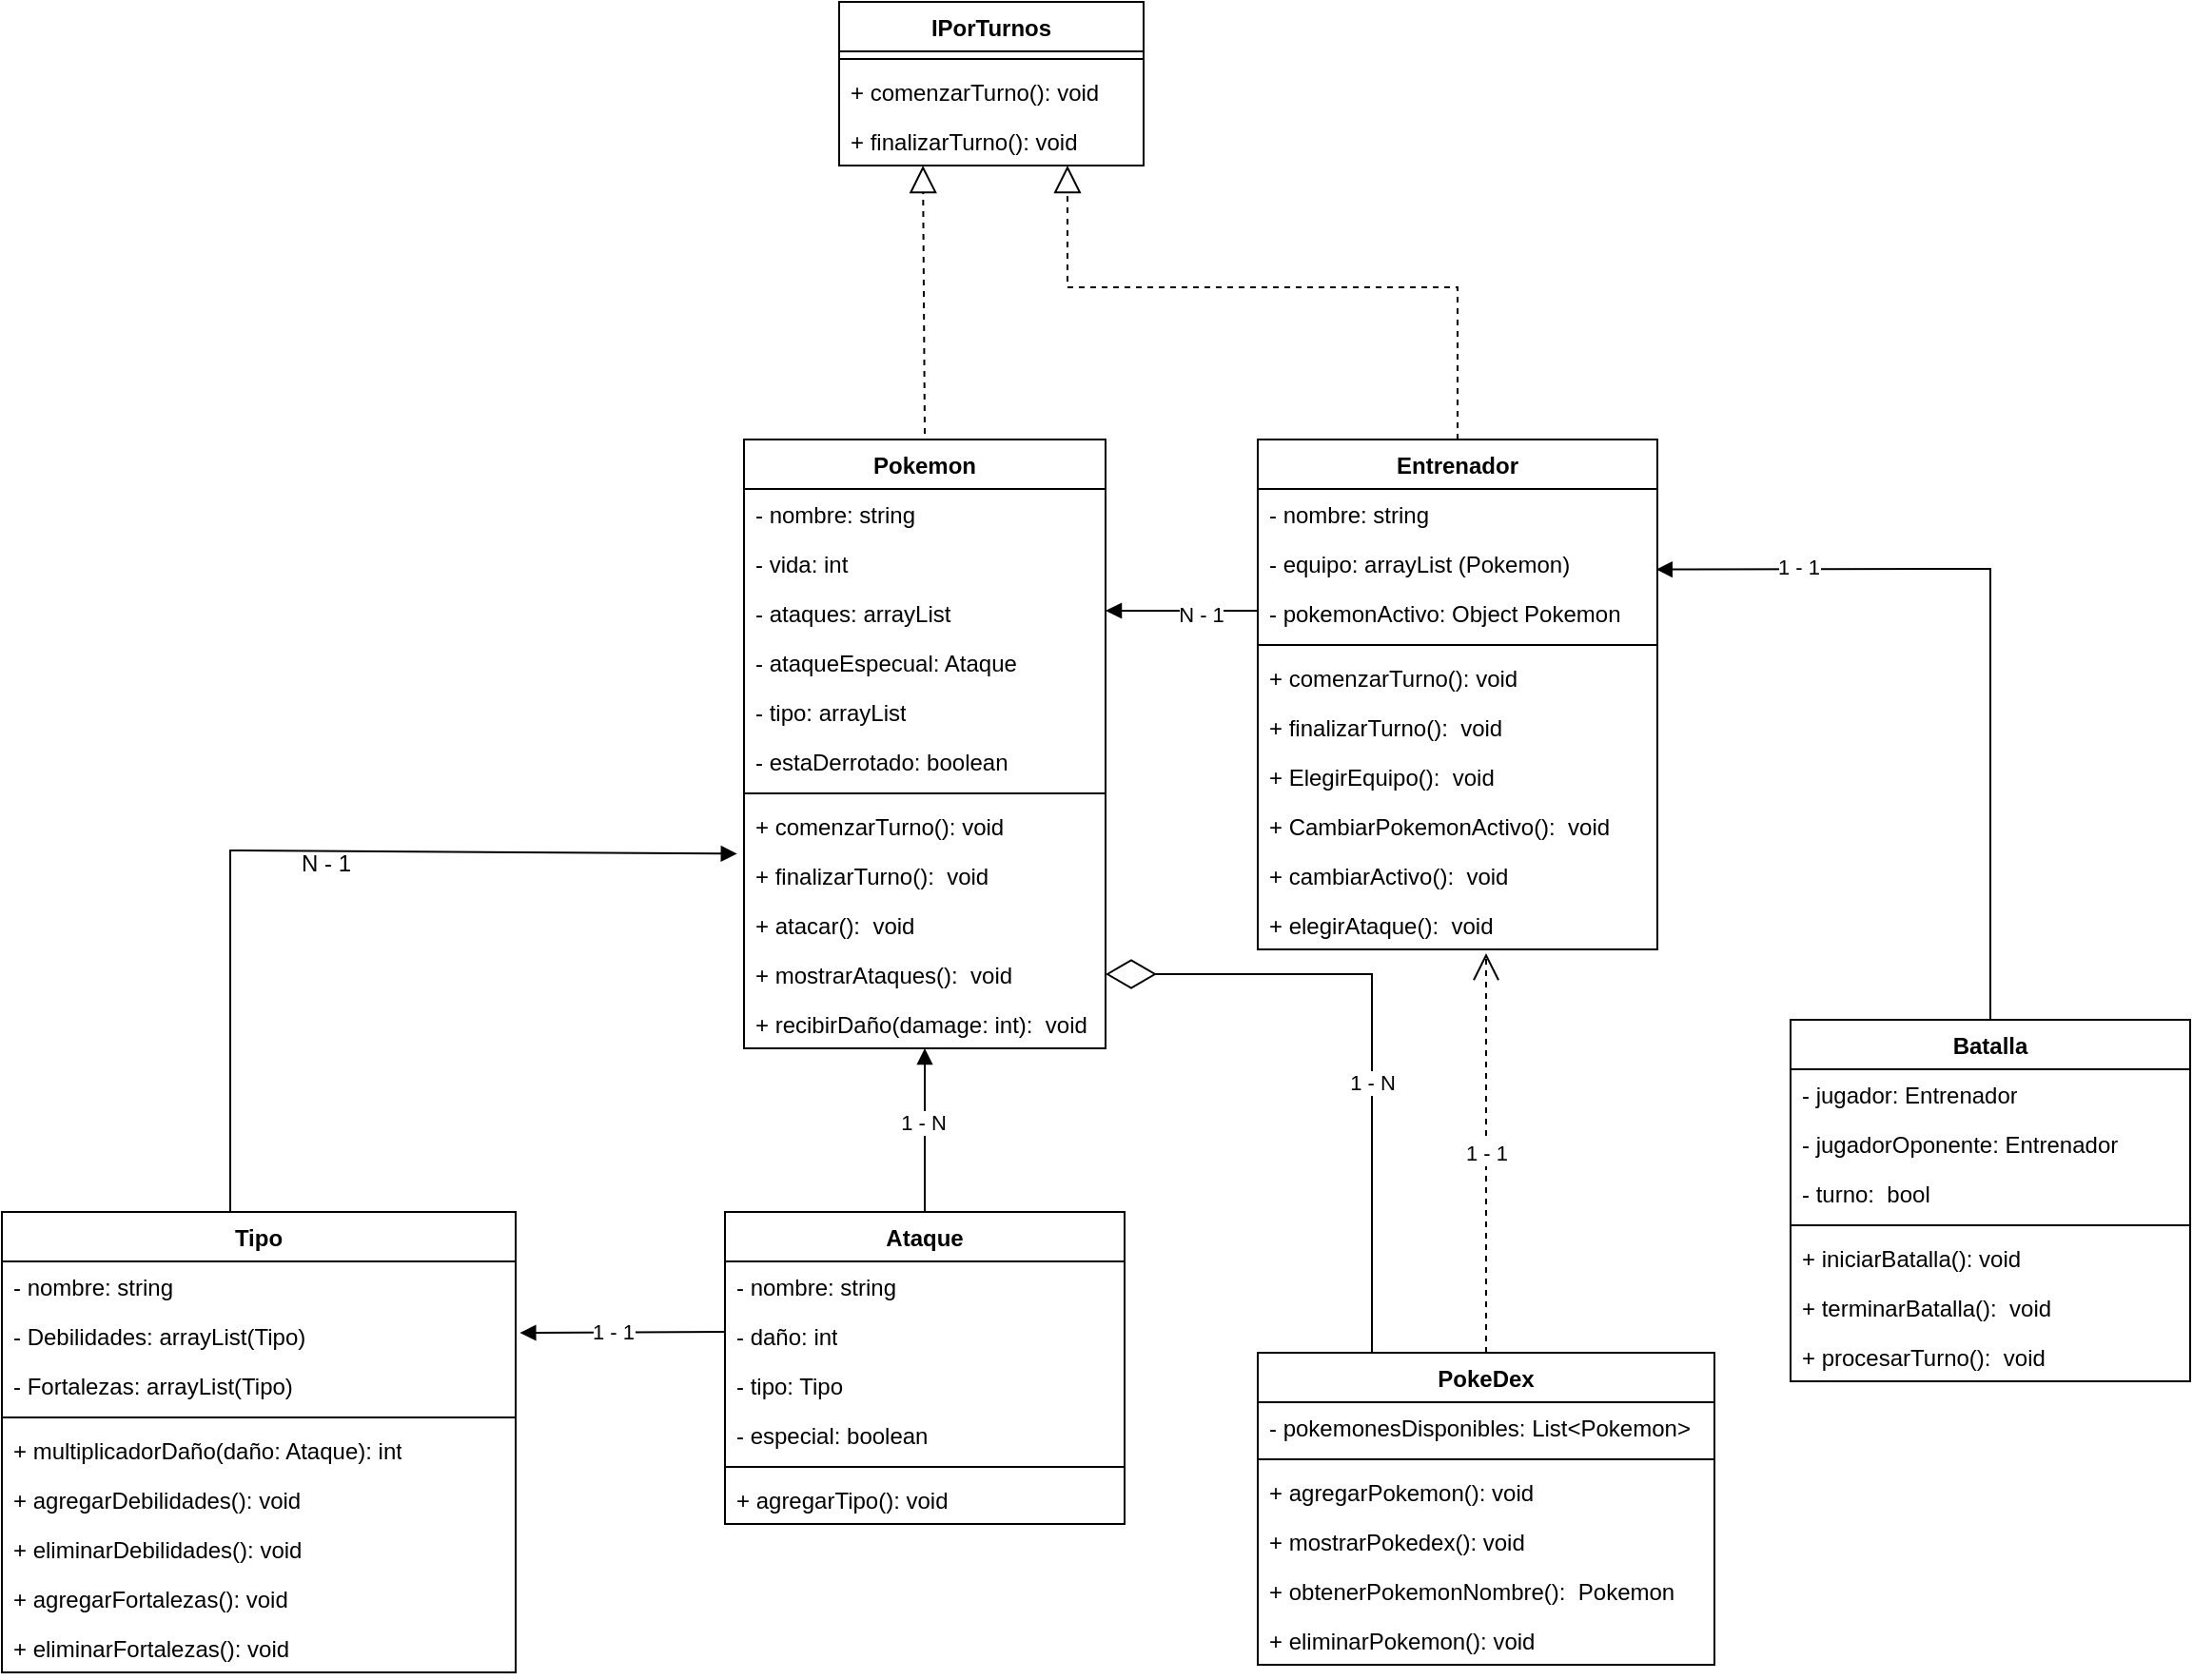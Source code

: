 <mxfile version="24.6.4" type="device">
  <diagram name="Página-1" id="3vfWhUxm_Azxg4AghVgb">
    <mxGraphModel dx="2427" dy="760" grid="1" gridSize="10" guides="1" tooltips="1" connect="1" arrows="1" fold="1" page="1" pageScale="1" pageWidth="827" pageHeight="1169" math="0" shadow="0">
      <root>
        <mxCell id="0" />
        <mxCell id="1" parent="0" />
        <mxCell id="_fiN7NDTtF1tv5bZAfMn-1" value="IPorTurnos" style="swimlane;fontStyle=1;align=center;verticalAlign=top;childLayout=stackLayout;horizontal=1;startSize=26;horizontalStack=0;resizeParent=1;resizeParentMax=0;resizeLast=0;collapsible=1;marginBottom=0;whiteSpace=wrap;html=1;" parent="1" vertex="1">
          <mxGeometry x="100" y="50" width="160" height="86" as="geometry" />
        </mxCell>
        <mxCell id="_fiN7NDTtF1tv5bZAfMn-3" value="" style="line;strokeWidth=1;fillColor=none;align=left;verticalAlign=middle;spacingTop=-1;spacingLeft=3;spacingRight=3;rotatable=0;labelPosition=right;points=[];portConstraint=eastwest;strokeColor=inherit;" parent="_fiN7NDTtF1tv5bZAfMn-1" vertex="1">
          <mxGeometry y="26" width="160" height="8" as="geometry" />
        </mxCell>
        <mxCell id="_fiN7NDTtF1tv5bZAfMn-4" value="+ comenzarTurno(): void" style="text;strokeColor=none;fillColor=none;align=left;verticalAlign=top;spacingLeft=4;spacingRight=4;overflow=hidden;rotatable=0;points=[[0,0.5],[1,0.5]];portConstraint=eastwest;whiteSpace=wrap;html=1;" parent="_fiN7NDTtF1tv5bZAfMn-1" vertex="1">
          <mxGeometry y="34" width="160" height="26" as="geometry" />
        </mxCell>
        <mxCell id="_fiN7NDTtF1tv5bZAfMn-5" value="+ finalizarTurno(): void" style="text;strokeColor=none;fillColor=none;align=left;verticalAlign=top;spacingLeft=4;spacingRight=4;overflow=hidden;rotatable=0;points=[[0,0.5],[1,0.5]];portConstraint=eastwest;whiteSpace=wrap;html=1;" parent="_fiN7NDTtF1tv5bZAfMn-1" vertex="1">
          <mxGeometry y="60" width="160" height="26" as="geometry" />
        </mxCell>
        <mxCell id="_fiN7NDTtF1tv5bZAfMn-16" value="Pokemon" style="swimlane;fontStyle=1;align=center;verticalAlign=top;childLayout=stackLayout;horizontal=1;startSize=26;horizontalStack=0;resizeParent=1;resizeParentMax=0;resizeLast=0;collapsible=1;marginBottom=0;whiteSpace=wrap;html=1;" parent="1" vertex="1">
          <mxGeometry x="50" y="280" width="190" height="320" as="geometry" />
        </mxCell>
        <mxCell id="_fiN7NDTtF1tv5bZAfMn-21" value="- nombre: string" style="text;strokeColor=none;fillColor=none;align=left;verticalAlign=top;spacingLeft=4;spacingRight=4;overflow=hidden;rotatable=0;points=[[0,0.5],[1,0.5]];portConstraint=eastwest;whiteSpace=wrap;html=1;" parent="_fiN7NDTtF1tv5bZAfMn-16" vertex="1">
          <mxGeometry y="26" width="190" height="26" as="geometry" />
        </mxCell>
        <mxCell id="_fiN7NDTtF1tv5bZAfMn-23" value="- vida: int" style="text;strokeColor=none;fillColor=none;align=left;verticalAlign=top;spacingLeft=4;spacingRight=4;overflow=hidden;rotatable=0;points=[[0,0.5],[1,0.5]];portConstraint=eastwest;whiteSpace=wrap;html=1;" parent="_fiN7NDTtF1tv5bZAfMn-16" vertex="1">
          <mxGeometry y="52" width="190" height="26" as="geometry" />
        </mxCell>
        <mxCell id="_fiN7NDTtF1tv5bZAfMn-22" value="- ataques: arrayList" style="text;strokeColor=none;fillColor=none;align=left;verticalAlign=top;spacingLeft=4;spacingRight=4;overflow=hidden;rotatable=0;points=[[0,0.5],[1,0.5]];portConstraint=eastwest;whiteSpace=wrap;html=1;" parent="_fiN7NDTtF1tv5bZAfMn-16" vertex="1">
          <mxGeometry y="78" width="190" height="26" as="geometry" />
        </mxCell>
        <mxCell id="-S86q2cCrbPMcw4NOdhV-2" value="- ataqueEspecual: Ataque" style="text;strokeColor=none;fillColor=none;align=left;verticalAlign=top;spacingLeft=4;spacingRight=4;overflow=hidden;rotatable=0;points=[[0,0.5],[1,0.5]];portConstraint=eastwest;whiteSpace=wrap;html=1;" parent="_fiN7NDTtF1tv5bZAfMn-16" vertex="1">
          <mxGeometry y="104" width="190" height="26" as="geometry" />
        </mxCell>
        <mxCell id="_fiN7NDTtF1tv5bZAfMn-24" value="- tipo: arrayList" style="text;strokeColor=none;fillColor=none;align=left;verticalAlign=top;spacingLeft=4;spacingRight=4;overflow=hidden;rotatable=0;points=[[0,0.5],[1,0.5]];portConstraint=eastwest;whiteSpace=wrap;html=1;" parent="_fiN7NDTtF1tv5bZAfMn-16" vertex="1">
          <mxGeometry y="130" width="190" height="26" as="geometry" />
        </mxCell>
        <mxCell id="_fiN7NDTtF1tv5bZAfMn-26" value="- estaDerrotado: boolean" style="text;strokeColor=none;fillColor=none;align=left;verticalAlign=top;spacingLeft=4;spacingRight=4;overflow=hidden;rotatable=0;points=[[0,0.5],[1,0.5]];portConstraint=eastwest;whiteSpace=wrap;html=1;" parent="_fiN7NDTtF1tv5bZAfMn-16" vertex="1">
          <mxGeometry y="156" width="190" height="26" as="geometry" />
        </mxCell>
        <mxCell id="_fiN7NDTtF1tv5bZAfMn-17" value="" style="line;strokeWidth=1;fillColor=none;align=left;verticalAlign=middle;spacingTop=-1;spacingLeft=3;spacingRight=3;rotatable=0;labelPosition=right;points=[];portConstraint=eastwest;strokeColor=inherit;" parent="_fiN7NDTtF1tv5bZAfMn-16" vertex="1">
          <mxGeometry y="182" width="190" height="8" as="geometry" />
        </mxCell>
        <mxCell id="_fiN7NDTtF1tv5bZAfMn-18" value="+ comenzarTurno(): void" style="text;strokeColor=none;fillColor=none;align=left;verticalAlign=top;spacingLeft=4;spacingRight=4;overflow=hidden;rotatable=0;points=[[0,0.5],[1,0.5]];portConstraint=eastwest;whiteSpace=wrap;html=1;" parent="_fiN7NDTtF1tv5bZAfMn-16" vertex="1">
          <mxGeometry y="190" width="190" height="26" as="geometry" />
        </mxCell>
        <mxCell id="_fiN7NDTtF1tv5bZAfMn-19" value="+ finalizarTurno():&amp;nbsp; void" style="text;strokeColor=none;fillColor=none;align=left;verticalAlign=top;spacingLeft=4;spacingRight=4;overflow=hidden;rotatable=0;points=[[0,0.5],[1,0.5]];portConstraint=eastwest;whiteSpace=wrap;html=1;" parent="_fiN7NDTtF1tv5bZAfMn-16" vertex="1">
          <mxGeometry y="216" width="190" height="26" as="geometry" />
        </mxCell>
        <mxCell id="_fiN7NDTtF1tv5bZAfMn-20" value="+ atacar():&amp;nbsp; void" style="text;strokeColor=none;fillColor=none;align=left;verticalAlign=top;spacingLeft=4;spacingRight=4;overflow=hidden;rotatable=0;points=[[0,0.5],[1,0.5]];portConstraint=eastwest;whiteSpace=wrap;html=1;" parent="_fiN7NDTtF1tv5bZAfMn-16" vertex="1">
          <mxGeometry y="242" width="190" height="26" as="geometry" />
        </mxCell>
        <mxCell id="2sOIi8Rjv9YVrC9mdFDz-8" value="+ mostrarAtaques():&amp;nbsp; void" style="text;strokeColor=none;fillColor=none;align=left;verticalAlign=top;spacingLeft=4;spacingRight=4;overflow=hidden;rotatable=0;points=[[0,0.5],[1,0.5]];portConstraint=eastwest;whiteSpace=wrap;html=1;" vertex="1" parent="_fiN7NDTtF1tv5bZAfMn-16">
          <mxGeometry y="268" width="190" height="26" as="geometry" />
        </mxCell>
        <mxCell id="_fiN7NDTtF1tv5bZAfMn-25" value="+ recibirDaño(damage: int):&amp;nbsp; void" style="text;strokeColor=none;fillColor=none;align=left;verticalAlign=top;spacingLeft=4;spacingRight=4;overflow=hidden;rotatable=0;points=[[0,0.5],[1,0.5]];portConstraint=eastwest;whiteSpace=wrap;html=1;" parent="_fiN7NDTtF1tv5bZAfMn-16" vertex="1">
          <mxGeometry y="294" width="190" height="26" as="geometry" />
        </mxCell>
        <mxCell id="_fiN7NDTtF1tv5bZAfMn-27" value="Entrenador" style="swimlane;fontStyle=1;align=center;verticalAlign=top;childLayout=stackLayout;horizontal=1;startSize=26;horizontalStack=0;resizeParent=1;resizeParentMax=0;resizeLast=0;collapsible=1;marginBottom=0;whiteSpace=wrap;html=1;" parent="1" vertex="1">
          <mxGeometry x="320" y="280" width="210" height="268" as="geometry" />
        </mxCell>
        <mxCell id="_fiN7NDTtF1tv5bZAfMn-28" value="- nombre: string" style="text;strokeColor=none;fillColor=none;align=left;verticalAlign=top;spacingLeft=4;spacingRight=4;overflow=hidden;rotatable=0;points=[[0,0.5],[1,0.5]];portConstraint=eastwest;whiteSpace=wrap;html=1;" parent="_fiN7NDTtF1tv5bZAfMn-27" vertex="1">
          <mxGeometry y="26" width="210" height="26" as="geometry" />
        </mxCell>
        <mxCell id="_fiN7NDTtF1tv5bZAfMn-39" value="- equipo: arrayList (Pokemon)" style="text;strokeColor=none;fillColor=none;align=left;verticalAlign=top;spacingLeft=4;spacingRight=4;overflow=hidden;rotatable=0;points=[[0,0.5],[1,0.5]];portConstraint=eastwest;whiteSpace=wrap;html=1;" parent="_fiN7NDTtF1tv5bZAfMn-27" vertex="1">
          <mxGeometry y="52" width="210" height="26" as="geometry" />
        </mxCell>
        <mxCell id="_fiN7NDTtF1tv5bZAfMn-38" value="- pokemonActivo: Object Pokemon" style="text;strokeColor=none;fillColor=none;align=left;verticalAlign=top;spacingLeft=4;spacingRight=4;overflow=hidden;rotatable=0;points=[[0,0.5],[1,0.5]];portConstraint=eastwest;whiteSpace=wrap;html=1;" parent="_fiN7NDTtF1tv5bZAfMn-27" vertex="1">
          <mxGeometry y="78" width="210" height="26" as="geometry" />
        </mxCell>
        <mxCell id="_fiN7NDTtF1tv5bZAfMn-33" value="" style="line;strokeWidth=1;fillColor=none;align=left;verticalAlign=middle;spacingTop=-1;spacingLeft=3;spacingRight=3;rotatable=0;labelPosition=right;points=[];portConstraint=eastwest;strokeColor=inherit;" parent="_fiN7NDTtF1tv5bZAfMn-27" vertex="1">
          <mxGeometry y="104" width="210" height="8" as="geometry" />
        </mxCell>
        <mxCell id="_fiN7NDTtF1tv5bZAfMn-34" value="+ comenzarTurno(): void" style="text;strokeColor=none;fillColor=none;align=left;verticalAlign=top;spacingLeft=4;spacingRight=4;overflow=hidden;rotatable=0;points=[[0,0.5],[1,0.5]];portConstraint=eastwest;whiteSpace=wrap;html=1;" parent="_fiN7NDTtF1tv5bZAfMn-27" vertex="1">
          <mxGeometry y="112" width="210" height="26" as="geometry" />
        </mxCell>
        <mxCell id="-S86q2cCrbPMcw4NOdhV-3" value="+ finalizarTurno():&amp;nbsp; void" style="text;strokeColor=none;fillColor=none;align=left;verticalAlign=top;spacingLeft=4;spacingRight=4;overflow=hidden;rotatable=0;points=[[0,0.5],[1,0.5]];portConstraint=eastwest;whiteSpace=wrap;html=1;" parent="_fiN7NDTtF1tv5bZAfMn-27" vertex="1">
          <mxGeometry y="138" width="210" height="26" as="geometry" />
        </mxCell>
        <mxCell id="-S86q2cCrbPMcw4NOdhV-4" value="+ ElegirEquipo&lt;span style=&quot;background-color: initial;&quot;&gt;():&amp;nbsp; void&lt;/span&gt;" style="text;strokeColor=none;fillColor=none;align=left;verticalAlign=top;spacingLeft=4;spacingRight=4;overflow=hidden;rotatable=0;points=[[0,0.5],[1,0.5]];portConstraint=eastwest;whiteSpace=wrap;html=1;" parent="_fiN7NDTtF1tv5bZAfMn-27" vertex="1">
          <mxGeometry y="164" width="210" height="26" as="geometry" />
        </mxCell>
        <mxCell id="_fiN7NDTtF1tv5bZAfMn-40" value="+ CambiarPokemonActivo&lt;span style=&quot;background-color: initial;&quot;&gt;():&amp;nbsp; void&lt;/span&gt;" style="text;strokeColor=none;fillColor=none;align=left;verticalAlign=top;spacingLeft=4;spacingRight=4;overflow=hidden;rotatable=0;points=[[0,0.5],[1,0.5]];portConstraint=eastwest;whiteSpace=wrap;html=1;" parent="_fiN7NDTtF1tv5bZAfMn-27" vertex="1">
          <mxGeometry y="190" width="210" height="26" as="geometry" />
        </mxCell>
        <mxCell id="0Z4IFcOIPmRI9dq388Kk-1" value="+ cambiarActivo&lt;span style=&quot;background-color: initial;&quot;&gt;():&amp;nbsp; void&lt;/span&gt;" style="text;strokeColor=none;fillColor=none;align=left;verticalAlign=top;spacingLeft=4;spacingRight=4;overflow=hidden;rotatable=0;points=[[0,0.5],[1,0.5]];portConstraint=eastwest;whiteSpace=wrap;html=1;" parent="_fiN7NDTtF1tv5bZAfMn-27" vertex="1">
          <mxGeometry y="216" width="210" height="26" as="geometry" />
        </mxCell>
        <mxCell id="2sOIi8Rjv9YVrC9mdFDz-3" value="+ elegirAtaque&lt;span style=&quot;background-color: initial;&quot;&gt;():&amp;nbsp; void&lt;/span&gt;" style="text;strokeColor=none;fillColor=none;align=left;verticalAlign=top;spacingLeft=4;spacingRight=4;overflow=hidden;rotatable=0;points=[[0,0.5],[1,0.5]];portConstraint=eastwest;whiteSpace=wrap;html=1;" vertex="1" parent="_fiN7NDTtF1tv5bZAfMn-27">
          <mxGeometry y="242" width="210" height="26" as="geometry" />
        </mxCell>
        <mxCell id="_fiN7NDTtF1tv5bZAfMn-41" value="Batalla" style="swimlane;fontStyle=1;align=center;verticalAlign=top;childLayout=stackLayout;horizontal=1;startSize=26;horizontalStack=0;resizeParent=1;resizeParentMax=0;resizeLast=0;collapsible=1;marginBottom=0;whiteSpace=wrap;html=1;" parent="1" vertex="1">
          <mxGeometry x="600" y="585" width="210" height="190" as="geometry" />
        </mxCell>
        <mxCell id="_fiN7NDTtF1tv5bZAfMn-42" value="- jugador: Entrenador" style="text;strokeColor=none;fillColor=none;align=left;verticalAlign=top;spacingLeft=4;spacingRight=4;overflow=hidden;rotatable=0;points=[[0,0.5],[1,0.5]];portConstraint=eastwest;whiteSpace=wrap;html=1;" parent="_fiN7NDTtF1tv5bZAfMn-41" vertex="1">
          <mxGeometry y="26" width="210" height="26" as="geometry" />
        </mxCell>
        <mxCell id="_fiN7NDTtF1tv5bZAfMn-43" value="- jugadorOponente: Entrenador" style="text;strokeColor=none;fillColor=none;align=left;verticalAlign=top;spacingLeft=4;spacingRight=4;overflow=hidden;rotatable=0;points=[[0,0.5],[1,0.5]];portConstraint=eastwest;whiteSpace=wrap;html=1;" parent="_fiN7NDTtF1tv5bZAfMn-41" vertex="1">
          <mxGeometry y="52" width="210" height="26" as="geometry" />
        </mxCell>
        <mxCell id="jRL4RIvWra-fhQ4UM7YO-1" value="- turno:&amp;nbsp; bool" style="text;strokeColor=none;fillColor=none;align=left;verticalAlign=top;spacingLeft=4;spacingRight=4;overflow=hidden;rotatable=0;points=[[0,0.5],[1,0.5]];portConstraint=eastwest;whiteSpace=wrap;html=1;" parent="_fiN7NDTtF1tv5bZAfMn-41" vertex="1">
          <mxGeometry y="78" width="210" height="26" as="geometry" />
        </mxCell>
        <mxCell id="_fiN7NDTtF1tv5bZAfMn-45" value="" style="line;strokeWidth=1;fillColor=none;align=left;verticalAlign=middle;spacingTop=-1;spacingLeft=3;spacingRight=3;rotatable=0;labelPosition=right;points=[];portConstraint=eastwest;strokeColor=inherit;" parent="_fiN7NDTtF1tv5bZAfMn-41" vertex="1">
          <mxGeometry y="104" width="210" height="8" as="geometry" />
        </mxCell>
        <mxCell id="_fiN7NDTtF1tv5bZAfMn-46" value="+ iniciarBatalla(): void" style="text;strokeColor=none;fillColor=none;align=left;verticalAlign=top;spacingLeft=4;spacingRight=4;overflow=hidden;rotatable=0;points=[[0,0.5],[1,0.5]];portConstraint=eastwest;whiteSpace=wrap;html=1;" parent="_fiN7NDTtF1tv5bZAfMn-41" vertex="1">
          <mxGeometry y="112" width="210" height="26" as="geometry" />
        </mxCell>
        <mxCell id="_fiN7NDTtF1tv5bZAfMn-47" value="+ terminarBatalla():&amp;nbsp; void" style="text;strokeColor=none;fillColor=none;align=left;verticalAlign=top;spacingLeft=4;spacingRight=4;overflow=hidden;rotatable=0;points=[[0,0.5],[1,0.5]];portConstraint=eastwest;whiteSpace=wrap;html=1;" parent="_fiN7NDTtF1tv5bZAfMn-41" vertex="1">
          <mxGeometry y="138" width="210" height="26" as="geometry" />
        </mxCell>
        <mxCell id="_fiN7NDTtF1tv5bZAfMn-48" value="+ procesarTurno():&amp;nbsp; void" style="text;strokeColor=none;fillColor=none;align=left;verticalAlign=top;spacingLeft=4;spacingRight=4;overflow=hidden;rotatable=0;points=[[0,0.5],[1,0.5]];portConstraint=eastwest;whiteSpace=wrap;html=1;" parent="_fiN7NDTtF1tv5bZAfMn-41" vertex="1">
          <mxGeometry y="164" width="210" height="26" as="geometry" />
        </mxCell>
        <mxCell id="_fiN7NDTtF1tv5bZAfMn-49" value="Ataque" style="swimlane;fontStyle=1;align=center;verticalAlign=top;childLayout=stackLayout;horizontal=1;startSize=26;horizontalStack=0;resizeParent=1;resizeParentMax=0;resizeLast=0;collapsible=1;marginBottom=0;whiteSpace=wrap;html=1;" parent="1" vertex="1">
          <mxGeometry x="40" y="686" width="210" height="164" as="geometry" />
        </mxCell>
        <mxCell id="_fiN7NDTtF1tv5bZAfMn-50" value="- nombre: string" style="text;strokeColor=none;fillColor=none;align=left;verticalAlign=top;spacingLeft=4;spacingRight=4;overflow=hidden;rotatable=0;points=[[0,0.5],[1,0.5]];portConstraint=eastwest;whiteSpace=wrap;html=1;" parent="_fiN7NDTtF1tv5bZAfMn-49" vertex="1">
          <mxGeometry y="26" width="210" height="26" as="geometry" />
        </mxCell>
        <mxCell id="_fiN7NDTtF1tv5bZAfMn-56" value="- daño: int" style="text;strokeColor=none;fillColor=none;align=left;verticalAlign=top;spacingLeft=4;spacingRight=4;overflow=hidden;rotatable=0;points=[[0,0.5],[1,0.5]];portConstraint=eastwest;whiteSpace=wrap;html=1;" parent="_fiN7NDTtF1tv5bZAfMn-49" vertex="1">
          <mxGeometry y="52" width="210" height="26" as="geometry" />
        </mxCell>
        <mxCell id="_fiN7NDTtF1tv5bZAfMn-51" value="- tipo: Tipo" style="text;strokeColor=none;fillColor=none;align=left;verticalAlign=top;spacingLeft=4;spacingRight=4;overflow=hidden;rotatable=0;points=[[0,0.5],[1,0.5]];portConstraint=eastwest;whiteSpace=wrap;html=1;" parent="_fiN7NDTtF1tv5bZAfMn-49" vertex="1">
          <mxGeometry y="78" width="210" height="26" as="geometry" />
        </mxCell>
        <mxCell id="-S86q2cCrbPMcw4NOdhV-1" value="- especial: boolean" style="text;strokeColor=none;fillColor=none;align=left;verticalAlign=top;spacingLeft=4;spacingRight=4;overflow=hidden;rotatable=0;points=[[0,0.5],[1,0.5]];portConstraint=eastwest;whiteSpace=wrap;html=1;" parent="_fiN7NDTtF1tv5bZAfMn-49" vertex="1">
          <mxGeometry y="104" width="210" height="26" as="geometry" />
        </mxCell>
        <mxCell id="_fiN7NDTtF1tv5bZAfMn-52" value="" style="line;strokeWidth=1;fillColor=none;align=left;verticalAlign=middle;spacingTop=-1;spacingLeft=3;spacingRight=3;rotatable=0;labelPosition=right;points=[];portConstraint=eastwest;strokeColor=inherit;" parent="_fiN7NDTtF1tv5bZAfMn-49" vertex="1">
          <mxGeometry y="130" width="210" height="8" as="geometry" />
        </mxCell>
        <mxCell id="0Z4IFcOIPmRI9dq388Kk-2" value="+ agregarTipo(): void" style="text;strokeColor=none;fillColor=none;align=left;verticalAlign=top;spacingLeft=4;spacingRight=4;overflow=hidden;rotatable=0;points=[[0,0.5],[1,0.5]];portConstraint=eastwest;whiteSpace=wrap;html=1;" parent="_fiN7NDTtF1tv5bZAfMn-49" vertex="1">
          <mxGeometry y="138" width="210" height="26" as="geometry" />
        </mxCell>
        <mxCell id="_fiN7NDTtF1tv5bZAfMn-57" value="Tipo" style="swimlane;fontStyle=1;align=center;verticalAlign=top;childLayout=stackLayout;horizontal=1;startSize=26;horizontalStack=0;resizeParent=1;resizeParentMax=0;resizeLast=0;collapsible=1;marginBottom=0;whiteSpace=wrap;html=1;" parent="1" vertex="1">
          <mxGeometry x="-340" y="686" width="270" height="242" as="geometry" />
        </mxCell>
        <mxCell id="_fiN7NDTtF1tv5bZAfMn-67" value="" style="html=1;verticalAlign=bottom;endArrow=block;curved=0;rounded=0;entryX=-0.019;entryY=0.066;entryDx=0;entryDy=0;entryPerimeter=0;" parent="_fiN7NDTtF1tv5bZAfMn-57" target="_fiN7NDTtF1tv5bZAfMn-19" edge="1">
          <mxGeometry width="80" relative="1" as="geometry">
            <mxPoint x="120" as="sourcePoint" />
            <mxPoint x="200" as="targetPoint" />
            <Array as="points">
              <mxPoint x="120" y="-190" />
            </Array>
          </mxGeometry>
        </mxCell>
        <mxCell id="_fiN7NDTtF1tv5bZAfMn-58" value="- nombre: string" style="text;strokeColor=none;fillColor=none;align=left;verticalAlign=top;spacingLeft=4;spacingRight=4;overflow=hidden;rotatable=0;points=[[0,0.5],[1,0.5]];portConstraint=eastwest;whiteSpace=wrap;html=1;" parent="_fiN7NDTtF1tv5bZAfMn-57" vertex="1">
          <mxGeometry y="26" width="270" height="26" as="geometry" />
        </mxCell>
        <mxCell id="_fiN7NDTtF1tv5bZAfMn-59" value="- Debilidades: arrayList(Tipo)" style="text;strokeColor=none;fillColor=none;align=left;verticalAlign=top;spacingLeft=4;spacingRight=4;overflow=hidden;rotatable=0;points=[[0,0.5],[1,0.5]];portConstraint=eastwest;whiteSpace=wrap;html=1;" parent="_fiN7NDTtF1tv5bZAfMn-57" vertex="1">
          <mxGeometry y="52" width="270" height="26" as="geometry" />
        </mxCell>
        <mxCell id="_fiN7NDTtF1tv5bZAfMn-62" value="- Fortalezas: arrayList(Tipo)" style="text;strokeColor=none;fillColor=none;align=left;verticalAlign=top;spacingLeft=4;spacingRight=4;overflow=hidden;rotatable=0;points=[[0,0.5],[1,0.5]];portConstraint=eastwest;whiteSpace=wrap;html=1;" parent="_fiN7NDTtF1tv5bZAfMn-57" vertex="1">
          <mxGeometry y="78" width="270" height="26" as="geometry" />
        </mxCell>
        <mxCell id="_fiN7NDTtF1tv5bZAfMn-61" value="" style="line;strokeWidth=1;fillColor=none;align=left;verticalAlign=middle;spacingTop=-1;spacingLeft=3;spacingRight=3;rotatable=0;labelPosition=right;points=[];portConstraint=eastwest;strokeColor=inherit;" parent="_fiN7NDTtF1tv5bZAfMn-57" vertex="1">
          <mxGeometry y="104" width="270" height="8" as="geometry" />
        </mxCell>
        <mxCell id="_fiN7NDTtF1tv5bZAfMn-63" value="+ multiplicadorDaño(daño: Ataque): int" style="text;strokeColor=none;fillColor=none;align=left;verticalAlign=top;spacingLeft=4;spacingRight=4;overflow=hidden;rotatable=0;points=[[0,0.5],[1,0.5]];portConstraint=eastwest;whiteSpace=wrap;html=1;" parent="_fiN7NDTtF1tv5bZAfMn-57" vertex="1">
          <mxGeometry y="112" width="270" height="26" as="geometry" />
        </mxCell>
        <mxCell id="2sOIi8Rjv9YVrC9mdFDz-4" value="+ agregarDebilidades(): void" style="text;strokeColor=none;fillColor=none;align=left;verticalAlign=top;spacingLeft=4;spacingRight=4;overflow=hidden;rotatable=0;points=[[0,0.5],[1,0.5]];portConstraint=eastwest;whiteSpace=wrap;html=1;" vertex="1" parent="_fiN7NDTtF1tv5bZAfMn-57">
          <mxGeometry y="138" width="270" height="26" as="geometry" />
        </mxCell>
        <mxCell id="2sOIi8Rjv9YVrC9mdFDz-7" value="+ eliminarDebilidades(): void" style="text;strokeColor=none;fillColor=none;align=left;verticalAlign=top;spacingLeft=4;spacingRight=4;overflow=hidden;rotatable=0;points=[[0,0.5],[1,0.5]];portConstraint=eastwest;whiteSpace=wrap;html=1;" vertex="1" parent="_fiN7NDTtF1tv5bZAfMn-57">
          <mxGeometry y="164" width="270" height="26" as="geometry" />
        </mxCell>
        <mxCell id="2sOIi8Rjv9YVrC9mdFDz-5" value="+ agregarFortalezas(): void" style="text;strokeColor=none;fillColor=none;align=left;verticalAlign=top;spacingLeft=4;spacingRight=4;overflow=hidden;rotatable=0;points=[[0,0.5],[1,0.5]];portConstraint=eastwest;whiteSpace=wrap;html=1;" vertex="1" parent="_fiN7NDTtF1tv5bZAfMn-57">
          <mxGeometry y="190" width="270" height="26" as="geometry" />
        </mxCell>
        <mxCell id="2sOIi8Rjv9YVrC9mdFDz-6" value="+ eliminarFortalezas(): void" style="text;strokeColor=none;fillColor=none;align=left;verticalAlign=top;spacingLeft=4;spacingRight=4;overflow=hidden;rotatable=0;points=[[0,0.5],[1,0.5]];portConstraint=eastwest;whiteSpace=wrap;html=1;" vertex="1" parent="_fiN7NDTtF1tv5bZAfMn-57">
          <mxGeometry y="216" width="270" height="26" as="geometry" />
        </mxCell>
        <mxCell id="_fiN7NDTtF1tv5bZAfMn-64" value="" style="endArrow=block;dashed=1;endFill=0;endSize=12;html=1;rounded=0;entryX=0.488;entryY=1.115;entryDx=0;entryDy=0;entryPerimeter=0;" parent="1" edge="1">
          <mxGeometry width="160" relative="1" as="geometry">
            <mxPoint x="145" y="277" as="sourcePoint" />
            <mxPoint x="144.04" y="136.0" as="targetPoint" />
          </mxGeometry>
        </mxCell>
        <mxCell id="_fiN7NDTtF1tv5bZAfMn-65" value="" style="endArrow=block;dashed=1;endFill=0;endSize=12;html=1;rounded=0;entryX=0.488;entryY=1.115;entryDx=0;entryDy=0;entryPerimeter=0;exitX=0.5;exitY=0;exitDx=0;exitDy=0;" parent="1" source="_fiN7NDTtF1tv5bZAfMn-27" edge="1">
          <mxGeometry width="160" relative="1" as="geometry">
            <mxPoint x="380" y="190" as="sourcePoint" />
            <mxPoint x="220.0" y="136.0" as="targetPoint" />
            <Array as="points">
              <mxPoint x="425" y="200" />
              <mxPoint x="220" y="200" />
            </Array>
          </mxGeometry>
        </mxCell>
        <mxCell id="_fiN7NDTtF1tv5bZAfMn-68" value="" style="html=1;verticalAlign=bottom;endArrow=block;curved=0;rounded=0;exitX=0.5;exitY=0;exitDx=0;exitDy=0;entryX=0.5;entryY=1;entryDx=0;entryDy=0;entryPerimeter=0;" parent="1" source="_fiN7NDTtF1tv5bZAfMn-49" edge="1" target="_fiN7NDTtF1tv5bZAfMn-25">
          <mxGeometry width="80" relative="1" as="geometry">
            <mxPoint x="144.8" y="598" as="sourcePoint" />
            <mxPoint x="145" y="610" as="targetPoint" />
          </mxGeometry>
        </mxCell>
        <mxCell id="_fiN7NDTtF1tv5bZAfMn-72" value="1 - N" style="edgeLabel;html=1;align=center;verticalAlign=middle;resizable=0;points=[];" parent="_fiN7NDTtF1tv5bZAfMn-68" vertex="1" connectable="0">
          <mxGeometry x="0.109" y="1" relative="1" as="geometry">
            <mxPoint as="offset" />
          </mxGeometry>
        </mxCell>
        <mxCell id="_fiN7NDTtF1tv5bZAfMn-69" value="" style="html=1;verticalAlign=bottom;endArrow=block;curved=0;rounded=0;exitX=0;exitY=0.077;exitDx=0;exitDy=0;exitPerimeter=0;" parent="1" edge="1">
          <mxGeometry width="80" relative="1" as="geometry">
            <mxPoint x="320" y="370.002" as="sourcePoint" />
            <mxPoint x="240" y="370" as="targetPoint" />
          </mxGeometry>
        </mxCell>
        <mxCell id="_fiN7NDTtF1tv5bZAfMn-75" value="N - 1" style="edgeLabel;html=1;align=center;verticalAlign=middle;resizable=0;points=[];" parent="_fiN7NDTtF1tv5bZAfMn-69" vertex="1" connectable="0">
          <mxGeometry x="-0.233" y="2" relative="1" as="geometry">
            <mxPoint as="offset" />
          </mxGeometry>
        </mxCell>
        <mxCell id="_fiN7NDTtF1tv5bZAfMn-70" value="" style="html=1;verticalAlign=bottom;endArrow=block;curved=0;rounded=0;exitX=0.5;exitY=0;exitDx=0;exitDy=0;entryX=0.997;entryY=0.627;entryDx=0;entryDy=0;entryPerimeter=0;" parent="1" source="_fiN7NDTtF1tv5bZAfMn-41" target="_fiN7NDTtF1tv5bZAfMn-39" edge="1">
          <mxGeometry width="80" relative="1" as="geometry">
            <mxPoint x="644.72" y="585" as="sourcePoint" />
            <mxPoint x="644.52" y="447" as="targetPoint" />
            <Array as="points">
              <mxPoint x="705" y="348" />
            </Array>
          </mxGeometry>
        </mxCell>
        <mxCell id="_fiN7NDTtF1tv5bZAfMn-76" value="1 - 1" style="edgeLabel;html=1;align=center;verticalAlign=middle;resizable=0;points=[];" parent="_fiN7NDTtF1tv5bZAfMn-70" vertex="1" connectable="0">
          <mxGeometry x="0.638" y="-1" relative="1" as="geometry">
            <mxPoint as="offset" />
          </mxGeometry>
        </mxCell>
        <mxCell id="_fiN7NDTtF1tv5bZAfMn-71" value="" style="html=1;verticalAlign=bottom;endArrow=block;curved=0;rounded=0;entryX=1.008;entryY=0.444;entryDx=0;entryDy=0;entryPerimeter=0;" parent="1" target="_fiN7NDTtF1tv5bZAfMn-59" edge="1">
          <mxGeometry width="80" relative="1" as="geometry">
            <mxPoint x="40" y="749" as="sourcePoint" />
            <mxPoint x="-60" y="749" as="targetPoint" />
          </mxGeometry>
        </mxCell>
        <mxCell id="_fiN7NDTtF1tv5bZAfMn-74" value="1 - 1" style="edgeLabel;html=1;align=center;verticalAlign=middle;resizable=0;points=[];" parent="_fiN7NDTtF1tv5bZAfMn-71" vertex="1" connectable="0">
          <mxGeometry x="0.093" y="-1" relative="1" as="geometry">
            <mxPoint as="offset" />
          </mxGeometry>
        </mxCell>
        <mxCell id="_fiN7NDTtF1tv5bZAfMn-73" value="N - 1" style="text;html=1;align=center;verticalAlign=middle;resizable=0;points=[];autosize=1;strokeColor=none;fillColor=none;" parent="1" vertex="1">
          <mxGeometry x="-195" y="488" width="50" height="30" as="geometry" />
        </mxCell>
        <mxCell id="TfeZCQ_25bOp5u6N8sXm-1" value="PokeDex" style="swimlane;fontStyle=1;align=center;verticalAlign=top;childLayout=stackLayout;horizontal=1;startSize=26;horizontalStack=0;resizeParent=1;resizeParentMax=0;resizeLast=0;collapsible=1;marginBottom=0;whiteSpace=wrap;html=1;" parent="1" vertex="1">
          <mxGeometry x="320" y="760" width="240" height="164" as="geometry" />
        </mxCell>
        <mxCell id="TfeZCQ_25bOp5u6N8sXm-2" value="- pokemonesDisponibles: List&amp;lt;Pokemon&amp;gt;" style="text;strokeColor=none;fillColor=none;align=left;verticalAlign=top;spacingLeft=4;spacingRight=4;overflow=hidden;rotatable=0;points=[[0,0.5],[1,0.5]];portConstraint=eastwest;whiteSpace=wrap;html=1;" parent="TfeZCQ_25bOp5u6N8sXm-1" vertex="1">
          <mxGeometry y="26" width="240" height="26" as="geometry" />
        </mxCell>
        <mxCell id="TfeZCQ_25bOp5u6N8sXm-4" value="" style="line;strokeWidth=1;fillColor=none;align=left;verticalAlign=middle;spacingTop=-1;spacingLeft=3;spacingRight=3;rotatable=0;labelPosition=right;points=[];portConstraint=eastwest;strokeColor=inherit;" parent="TfeZCQ_25bOp5u6N8sXm-1" vertex="1">
          <mxGeometry y="52" width="240" height="8" as="geometry" />
        </mxCell>
        <mxCell id="2sOIi8Rjv9YVrC9mdFDz-2" value="+ agregarPokemon(): void" style="text;strokeColor=none;fillColor=none;align=left;verticalAlign=top;spacingLeft=4;spacingRight=4;overflow=hidden;rotatable=0;points=[[0,0.5],[1,0.5]];portConstraint=eastwest;whiteSpace=wrap;html=1;" vertex="1" parent="TfeZCQ_25bOp5u6N8sXm-1">
          <mxGeometry y="60" width="240" height="26" as="geometry" />
        </mxCell>
        <mxCell id="2sOIi8Rjv9YVrC9mdFDz-1" value="+ mostrarPokedex(): void" style="text;strokeColor=none;fillColor=none;align=left;verticalAlign=top;spacingLeft=4;spacingRight=4;overflow=hidden;rotatable=0;points=[[0,0.5],[1,0.5]];portConstraint=eastwest;whiteSpace=wrap;html=1;" vertex="1" parent="TfeZCQ_25bOp5u6N8sXm-1">
          <mxGeometry y="86" width="240" height="26" as="geometry" />
        </mxCell>
        <mxCell id="TfeZCQ_25bOp5u6N8sXm-6" value="+ obtenerPokemonNombre():&amp;nbsp; Pokemon" style="text;strokeColor=none;fillColor=none;align=left;verticalAlign=top;spacingLeft=4;spacingRight=4;overflow=hidden;rotatable=0;points=[[0,0.5],[1,0.5]];portConstraint=eastwest;whiteSpace=wrap;html=1;" parent="TfeZCQ_25bOp5u6N8sXm-1" vertex="1">
          <mxGeometry y="112" width="240" height="26" as="geometry" />
        </mxCell>
        <mxCell id="TfeZCQ_25bOp5u6N8sXm-5" value="+ eliminarPokemon(): void" style="text;strokeColor=none;fillColor=none;align=left;verticalAlign=top;spacingLeft=4;spacingRight=4;overflow=hidden;rotatable=0;points=[[0,0.5],[1,0.5]];portConstraint=eastwest;whiteSpace=wrap;html=1;" parent="TfeZCQ_25bOp5u6N8sXm-1" vertex="1">
          <mxGeometry y="138" width="240" height="26" as="geometry" />
        </mxCell>
        <mxCell id="TfeZCQ_25bOp5u6N8sXm-8" value="" style="endArrow=diamondThin;endFill=0;endSize=24;html=1;rounded=0;exitX=0.25;exitY=0;exitDx=0;exitDy=0;entryX=1;entryY=0.5;entryDx=0;entryDy=0;" parent="1" source="TfeZCQ_25bOp5u6N8sXm-1" target="2sOIi8Rjv9YVrC9mdFDz-8" edge="1">
          <mxGeometry width="160" relative="1" as="geometry">
            <mxPoint x="340" y="690" as="sourcePoint" />
            <mxPoint x="500" y="690" as="targetPoint" />
            <Array as="points">
              <mxPoint x="380" y="561" />
            </Array>
          </mxGeometry>
        </mxCell>
        <mxCell id="TfeZCQ_25bOp5u6N8sXm-10" value="1 - N" style="edgeLabel;html=1;align=center;verticalAlign=middle;resizable=0;points=[];" parent="TfeZCQ_25bOp5u6N8sXm-8" vertex="1" connectable="0">
          <mxGeometry x="-0.161" relative="1" as="geometry">
            <mxPoint as="offset" />
          </mxGeometry>
        </mxCell>
        <mxCell id="TfeZCQ_25bOp5u6N8sXm-9" value="1 - 1" style="endArrow=open;endSize=12;dashed=1;html=1;rounded=0;exitX=0.5;exitY=0;exitDx=0;exitDy=0;" parent="1" source="TfeZCQ_25bOp5u6N8sXm-1" edge="1">
          <mxGeometry width="160" relative="1" as="geometry">
            <mxPoint x="430" y="690" as="sourcePoint" />
            <mxPoint x="440" y="550" as="targetPoint" />
          </mxGeometry>
        </mxCell>
      </root>
    </mxGraphModel>
  </diagram>
</mxfile>
